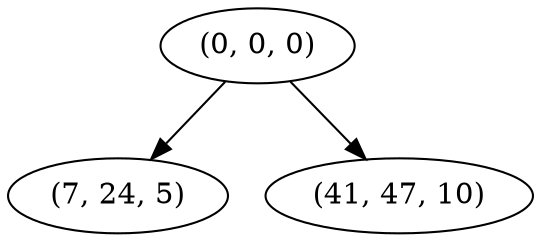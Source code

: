 digraph tree {
    "(0, 0, 0)";
    "(7, 24, 5)";
    "(41, 47, 10)";
    "(0, 0, 0)" -> "(7, 24, 5)";
    "(0, 0, 0)" -> "(41, 47, 10)";
}
